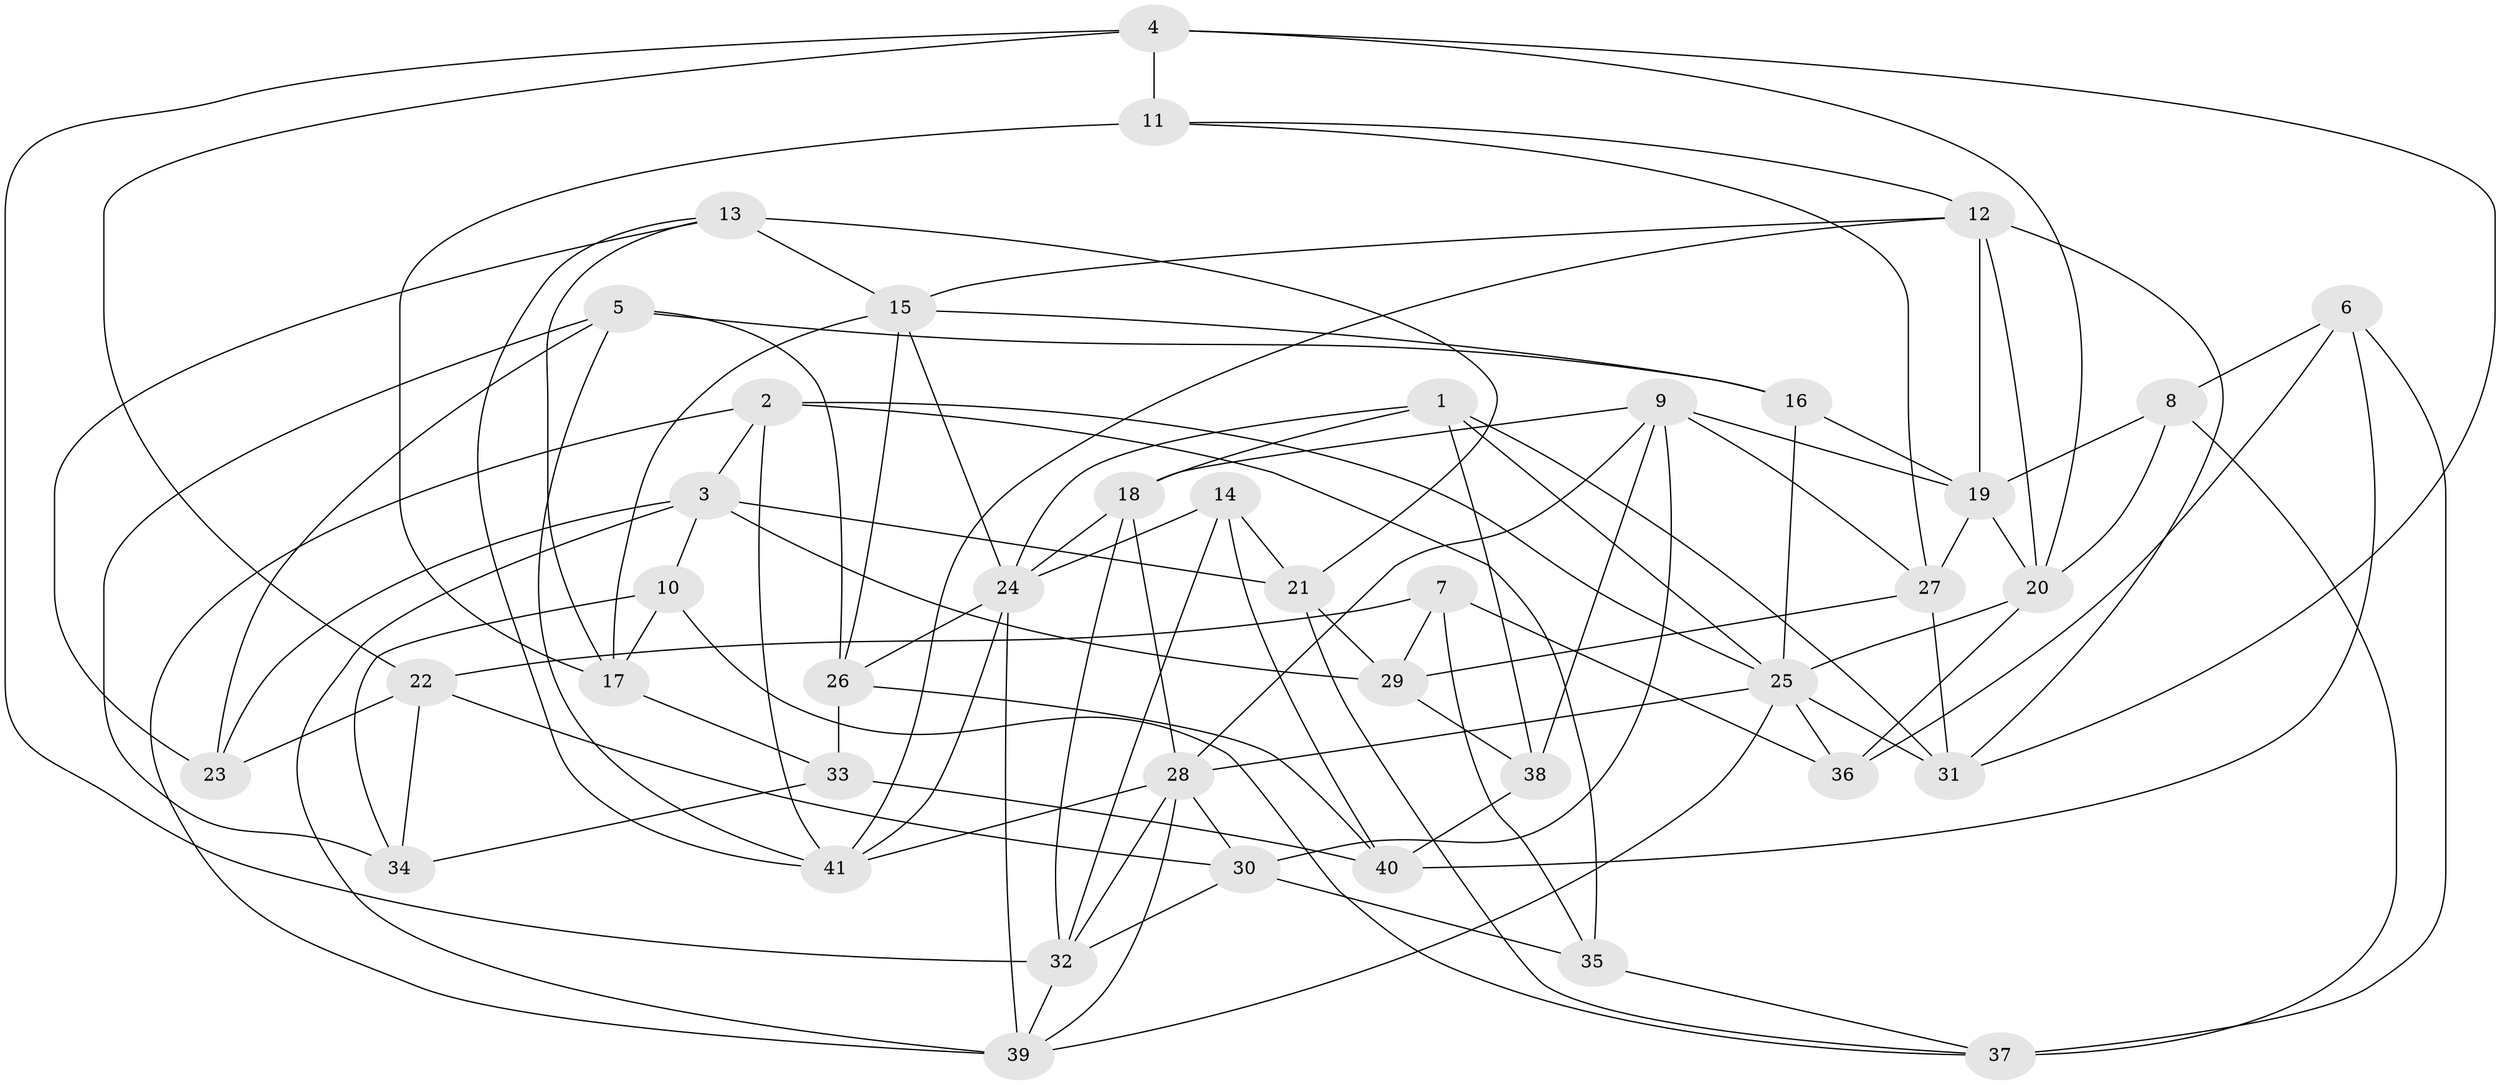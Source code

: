 // original degree distribution, {4: 1.0}
// Generated by graph-tools (version 1.1) at 2025/03/03/09/25 03:03:08]
// undirected, 41 vertices, 104 edges
graph export_dot {
graph [start="1"]
  node [color=gray90,style=filled];
  1;
  2;
  3;
  4;
  5;
  6;
  7;
  8;
  9;
  10;
  11;
  12;
  13;
  14;
  15;
  16;
  17;
  18;
  19;
  20;
  21;
  22;
  23;
  24;
  25;
  26;
  27;
  28;
  29;
  30;
  31;
  32;
  33;
  34;
  35;
  36;
  37;
  38;
  39;
  40;
  41;
  1 -- 18 [weight=1.0];
  1 -- 24 [weight=1.0];
  1 -- 25 [weight=1.0];
  1 -- 31 [weight=1.0];
  1 -- 38 [weight=2.0];
  2 -- 3 [weight=1.0];
  2 -- 25 [weight=1.0];
  2 -- 35 [weight=2.0];
  2 -- 39 [weight=1.0];
  2 -- 41 [weight=1.0];
  3 -- 10 [weight=1.0];
  3 -- 21 [weight=1.0];
  3 -- 23 [weight=1.0];
  3 -- 29 [weight=1.0];
  3 -- 39 [weight=1.0];
  4 -- 11 [weight=2.0];
  4 -- 20 [weight=1.0];
  4 -- 22 [weight=1.0];
  4 -- 31 [weight=1.0];
  4 -- 32 [weight=1.0];
  5 -- 16 [weight=1.0];
  5 -- 23 [weight=1.0];
  5 -- 26 [weight=1.0];
  5 -- 34 [weight=2.0];
  5 -- 41 [weight=1.0];
  6 -- 8 [weight=1.0];
  6 -- 36 [weight=2.0];
  6 -- 37 [weight=2.0];
  6 -- 40 [weight=1.0];
  7 -- 22 [weight=1.0];
  7 -- 29 [weight=1.0];
  7 -- 35 [weight=1.0];
  7 -- 36 [weight=1.0];
  8 -- 19 [weight=1.0];
  8 -- 20 [weight=1.0];
  8 -- 37 [weight=1.0];
  9 -- 18 [weight=1.0];
  9 -- 19 [weight=1.0];
  9 -- 27 [weight=1.0];
  9 -- 28 [weight=1.0];
  9 -- 30 [weight=1.0];
  9 -- 38 [weight=1.0];
  10 -- 17 [weight=1.0];
  10 -- 34 [weight=1.0];
  10 -- 37 [weight=1.0];
  11 -- 12 [weight=1.0];
  11 -- 17 [weight=2.0];
  11 -- 27 [weight=1.0];
  12 -- 15 [weight=1.0];
  12 -- 19 [weight=1.0];
  12 -- 20 [weight=1.0];
  12 -- 31 [weight=1.0];
  12 -- 41 [weight=1.0];
  13 -- 15 [weight=1.0];
  13 -- 17 [weight=1.0];
  13 -- 21 [weight=2.0];
  13 -- 23 [weight=1.0];
  13 -- 41 [weight=1.0];
  14 -- 21 [weight=1.0];
  14 -- 24 [weight=1.0];
  14 -- 32 [weight=1.0];
  14 -- 40 [weight=1.0];
  15 -- 16 [weight=1.0];
  15 -- 17 [weight=1.0];
  15 -- 24 [weight=1.0];
  15 -- 26 [weight=1.0];
  16 -- 19 [weight=1.0];
  16 -- 25 [weight=1.0];
  17 -- 33 [weight=1.0];
  18 -- 24 [weight=1.0];
  18 -- 28 [weight=2.0];
  18 -- 32 [weight=1.0];
  19 -- 20 [weight=1.0];
  19 -- 27 [weight=1.0];
  20 -- 25 [weight=1.0];
  20 -- 36 [weight=1.0];
  21 -- 29 [weight=1.0];
  21 -- 37 [weight=1.0];
  22 -- 23 [weight=1.0];
  22 -- 30 [weight=1.0];
  22 -- 34 [weight=2.0];
  24 -- 26 [weight=2.0];
  24 -- 39 [weight=1.0];
  24 -- 41 [weight=1.0];
  25 -- 28 [weight=1.0];
  25 -- 31 [weight=2.0];
  25 -- 36 [weight=2.0];
  25 -- 39 [weight=1.0];
  26 -- 33 [weight=1.0];
  26 -- 40 [weight=1.0];
  27 -- 29 [weight=2.0];
  27 -- 31 [weight=1.0];
  28 -- 30 [weight=1.0];
  28 -- 32 [weight=1.0];
  28 -- 39 [weight=1.0];
  28 -- 41 [weight=1.0];
  29 -- 38 [weight=1.0];
  30 -- 32 [weight=1.0];
  30 -- 35 [weight=2.0];
  32 -- 39 [weight=1.0];
  33 -- 34 [weight=1.0];
  33 -- 40 [weight=1.0];
  35 -- 37 [weight=1.0];
  38 -- 40 [weight=2.0];
}

